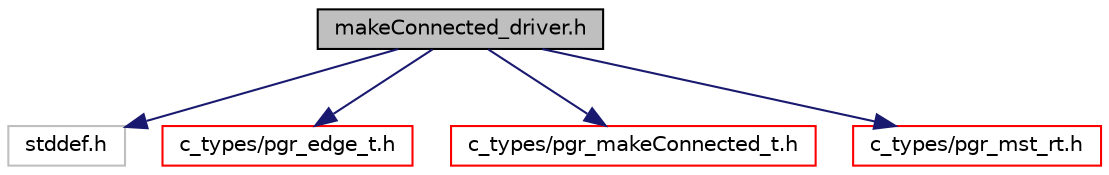 digraph "makeConnected_driver.h"
{
 // LATEX_PDF_SIZE
  edge [fontname="Helvetica",fontsize="10",labelfontname="Helvetica",labelfontsize="10"];
  node [fontname="Helvetica",fontsize="10",shape=record];
  Node1 [label="makeConnected_driver.h",height=0.2,width=0.4,color="black", fillcolor="grey75", style="filled", fontcolor="black",tooltip=" "];
  Node1 -> Node2 [color="midnightblue",fontsize="10",style="solid",fontname="Helvetica"];
  Node2 [label="stddef.h",height=0.2,width=0.4,color="grey75", fillcolor="white", style="filled",tooltip=" "];
  Node1 -> Node3 [color="midnightblue",fontsize="10",style="solid",fontname="Helvetica"];
  Node3 [label="c_types/pgr_edge_t.h",height=0.2,width=0.4,color="red", fillcolor="white", style="filled",URL="$pgr__edge__t_8h.html",tooltip=" "];
  Node1 -> Node5 [color="midnightblue",fontsize="10",style="solid",fontname="Helvetica"];
  Node5 [label="c_types/pgr_makeConnected_t.h",height=0.2,width=0.4,color="red", fillcolor="white", style="filled",URL="$pgr__makeConnected__t_8h.html",tooltip=" "];
  Node1 -> Node6 [color="midnightblue",fontsize="10",style="solid",fontname="Helvetica"];
  Node6 [label="c_types/pgr_mst_rt.h",height=0.2,width=0.4,color="red", fillcolor="white", style="filled",URL="$pgr__mst__rt_8h.html",tooltip=" "];
}
